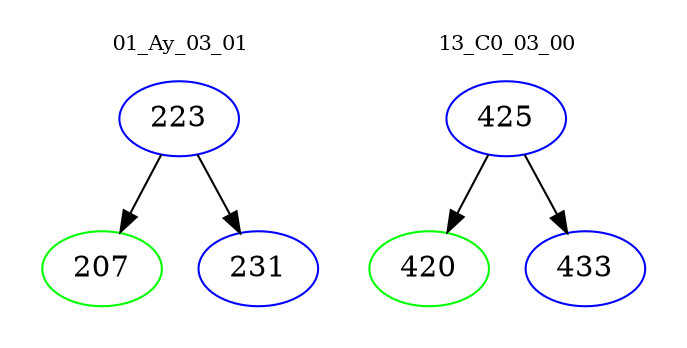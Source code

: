 digraph{
subgraph cluster_0 {
color = white
label = "01_Ay_03_01";
fontsize=10;
T0_223 [label="223", color="blue"]
T0_223 -> T0_207 [color="black"]
T0_207 [label="207", color="green"]
T0_223 -> T0_231 [color="black"]
T0_231 [label="231", color="blue"]
}
subgraph cluster_1 {
color = white
label = "13_C0_03_00";
fontsize=10;
T1_425 [label="425", color="blue"]
T1_425 -> T1_420 [color="black"]
T1_420 [label="420", color="green"]
T1_425 -> T1_433 [color="black"]
T1_433 [label="433", color="blue"]
}
}
